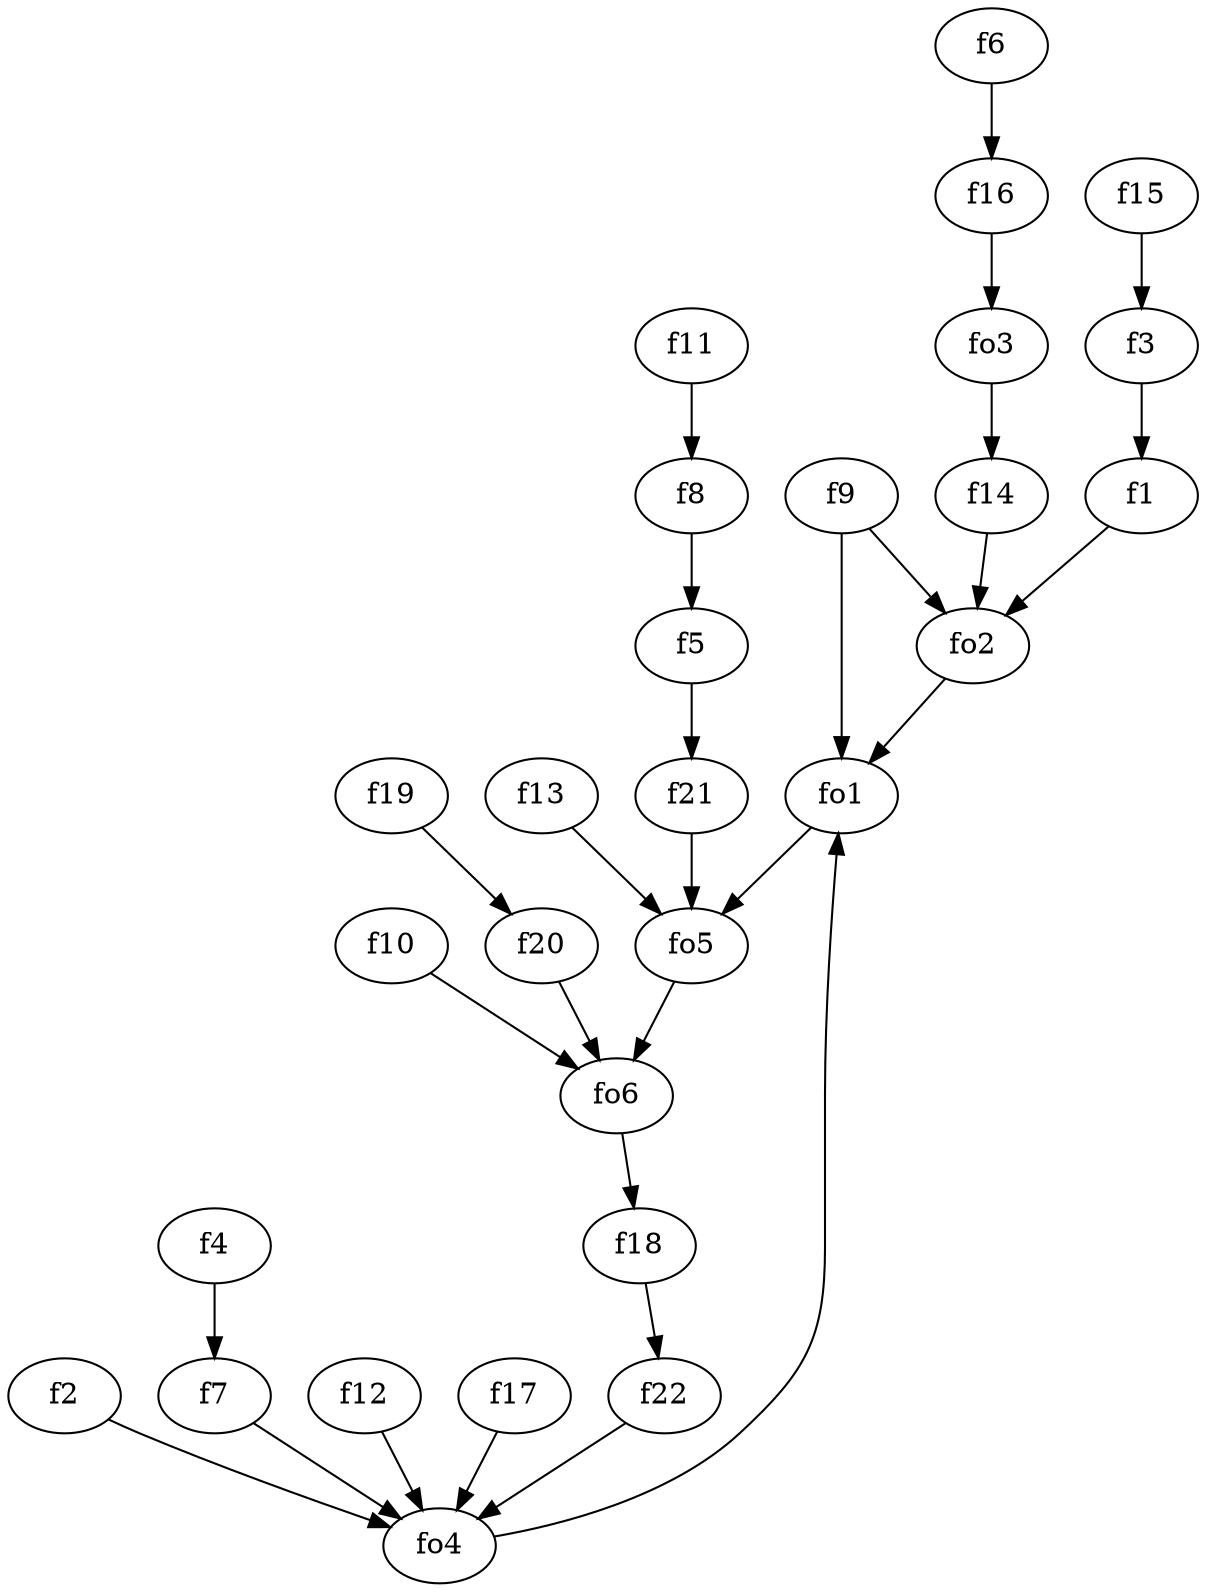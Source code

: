 strict digraph  {
f1;
f2;
f3;
f4;
f5;
f6;
f7;
f8;
f9;
f10;
f11;
f12;
f13;
f14;
f15;
f16;
f17;
f18;
f19;
f20;
f21;
f22;
fo1;
fo2;
fo3;
fo4;
fo5;
fo6;
f1 -> fo2  [weight=2];
f2 -> fo4  [weight=2];
f3 -> f1  [weight=2];
f4 -> f7  [weight=2];
f5 -> f21  [weight=2];
f6 -> f16  [weight=2];
f7 -> fo4  [weight=2];
f8 -> f5  [weight=2];
f9 -> fo1  [weight=2];
f9 -> fo2  [weight=2];
f10 -> fo6  [weight=2];
f11 -> f8  [weight=2];
f12 -> fo4  [weight=2];
f13 -> fo5  [weight=2];
f14 -> fo2  [weight=2];
f15 -> f3  [weight=2];
f16 -> fo3  [weight=2];
f17 -> fo4  [weight=2];
f18 -> f22  [weight=2];
f19 -> f20  [weight=2];
f20 -> fo6  [weight=2];
f21 -> fo5  [weight=2];
f22 -> fo4  [weight=2];
fo1 -> fo5  [weight=2];
fo2 -> fo1  [weight=2];
fo3 -> f14  [weight=2];
fo4 -> fo1  [weight=2];
fo5 -> fo6  [weight=2];
fo6 -> f18  [weight=2];
}
